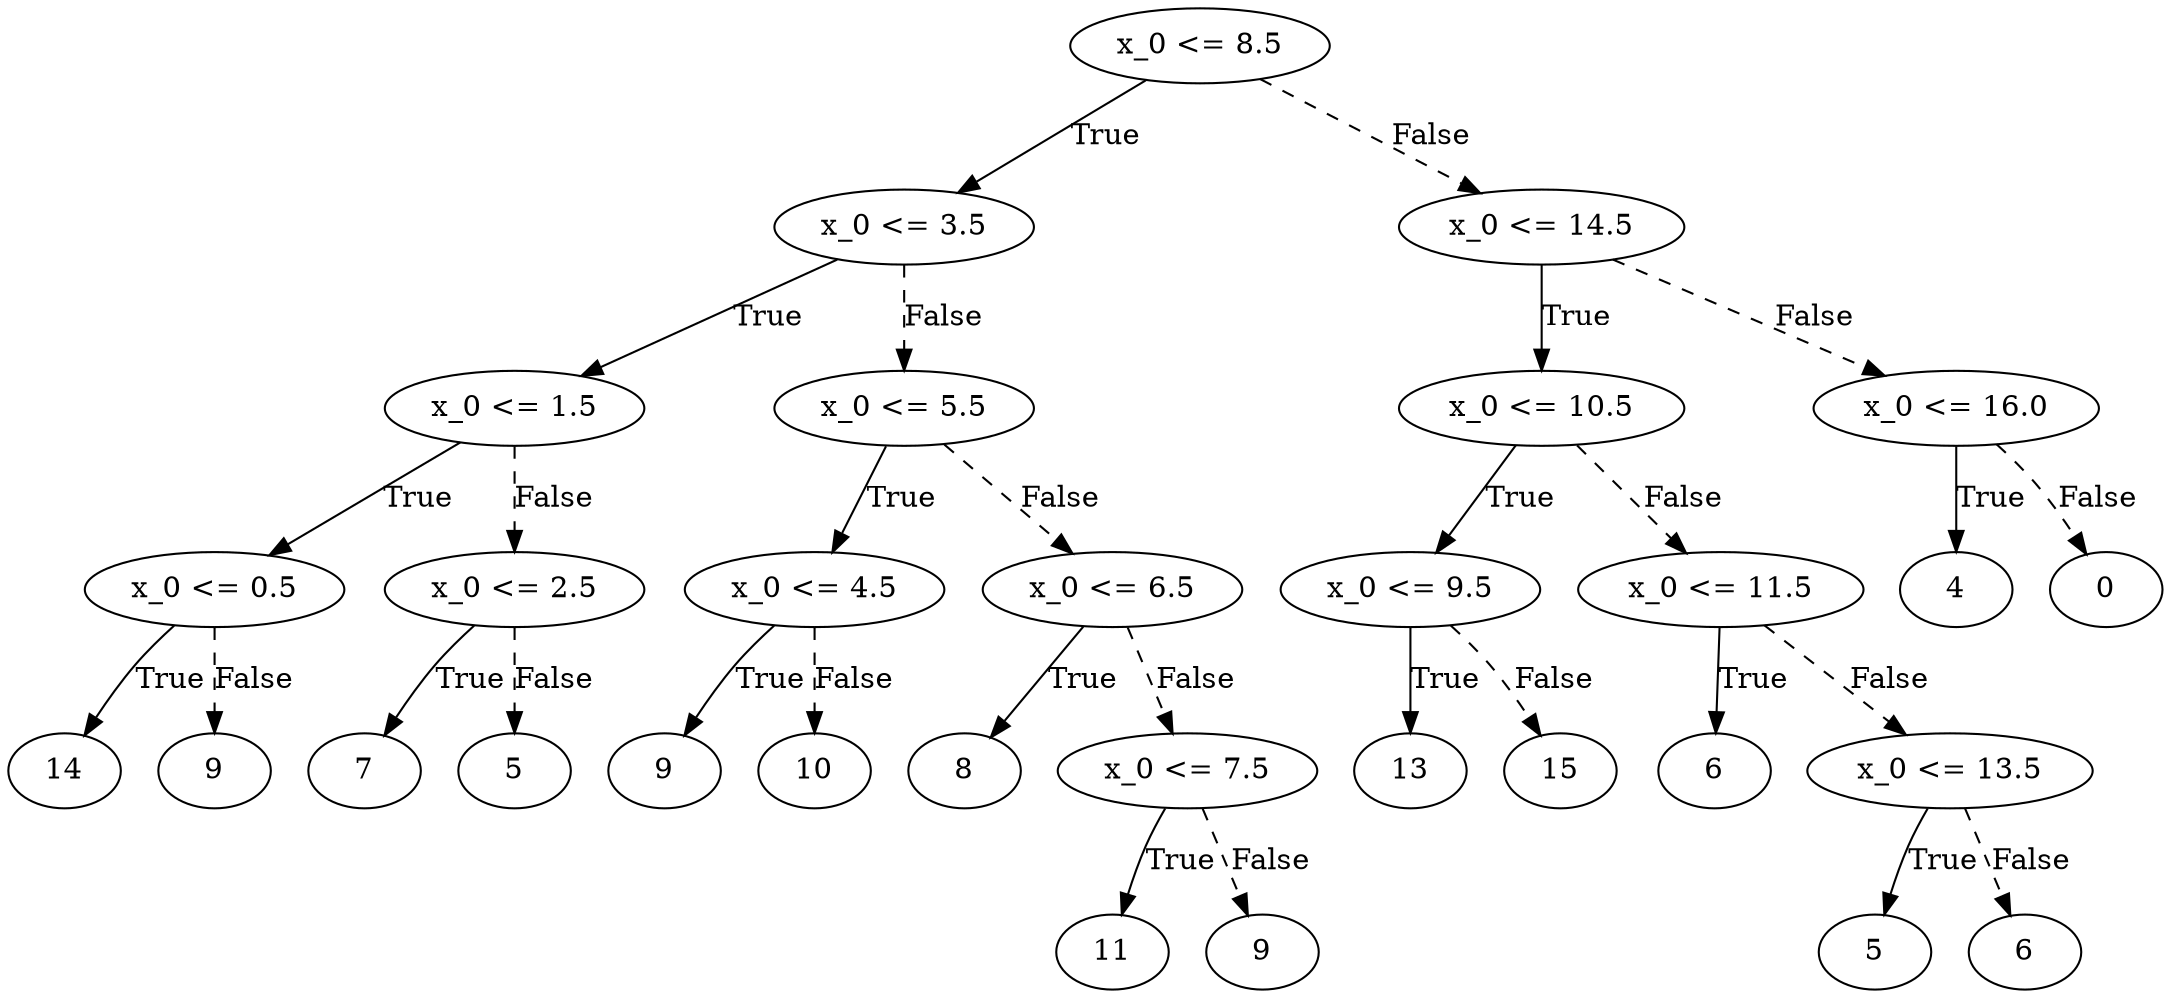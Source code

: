 digraph {
0 [label="x_0 <= 8.5"];
1 [label="x_0 <= 3.5"];
2 [label="x_0 <= 1.5"];
3 [label="x_0 <= 0.5"];
4 [label="14"];
3 -> 4 [label="True"];
5 [label="9"];
3 -> 5 [style="dashed", label="False"];
2 -> 3 [label="True"];
6 [label="x_0 <= 2.5"];
7 [label="7"];
6 -> 7 [label="True"];
8 [label="5"];
6 -> 8 [style="dashed", label="False"];
2 -> 6 [style="dashed", label="False"];
1 -> 2 [label="True"];
9 [label="x_0 <= 5.5"];
10 [label="x_0 <= 4.5"];
11 [label="9"];
10 -> 11 [label="True"];
12 [label="10"];
10 -> 12 [style="dashed", label="False"];
9 -> 10 [label="True"];
13 [label="x_0 <= 6.5"];
14 [label="8"];
13 -> 14 [label="True"];
15 [label="x_0 <= 7.5"];
16 [label="11"];
15 -> 16 [label="True"];
17 [label="9"];
15 -> 17 [style="dashed", label="False"];
13 -> 15 [style="dashed", label="False"];
9 -> 13 [style="dashed", label="False"];
1 -> 9 [style="dashed", label="False"];
0 -> 1 [label="True"];
18 [label="x_0 <= 14.5"];
19 [label="x_0 <= 10.5"];
20 [label="x_0 <= 9.5"];
21 [label="13"];
20 -> 21 [label="True"];
22 [label="15"];
20 -> 22 [style="dashed", label="False"];
19 -> 20 [label="True"];
23 [label="x_0 <= 11.5"];
24 [label="6"];
23 -> 24 [label="True"];
25 [label="x_0 <= 13.5"];
26 [label="5"];
25 -> 26 [label="True"];
27 [label="6"];
25 -> 27 [style="dashed", label="False"];
23 -> 25 [style="dashed", label="False"];
19 -> 23 [style="dashed", label="False"];
18 -> 19 [label="True"];
28 [label="x_0 <= 16.0"];
29 [label="4"];
28 -> 29 [label="True"];
30 [label="0"];
28 -> 30 [style="dashed", label="False"];
18 -> 28 [style="dashed", label="False"];
0 -> 18 [style="dashed", label="False"];

}